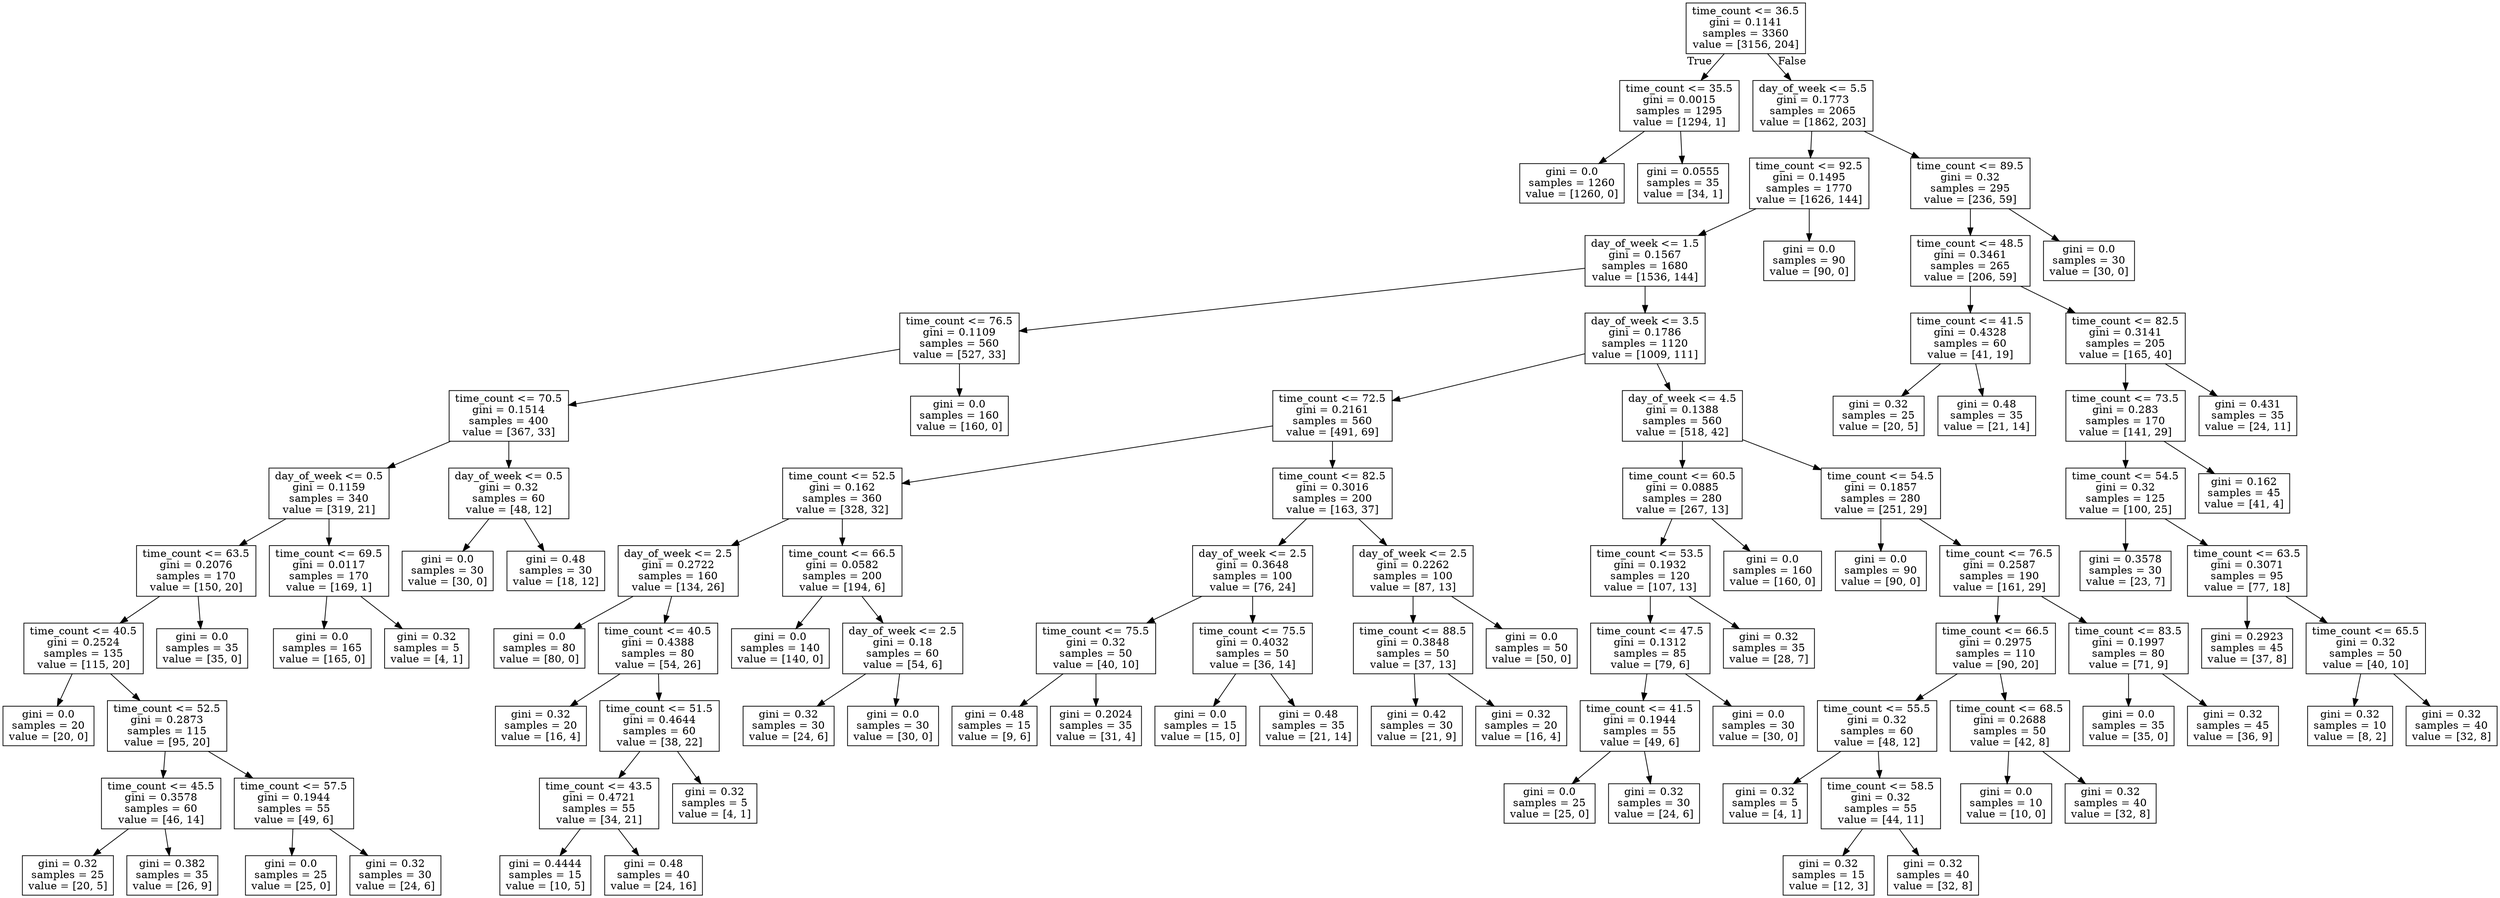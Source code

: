 digraph Tree {
node [shape=box] ;
0 [label="time_count <= 36.5\ngini = 0.1141\nsamples = 3360\nvalue = [3156, 204]"] ;
1 [label="time_count <= 35.5\ngini = 0.0015\nsamples = 1295\nvalue = [1294, 1]"] ;
0 -> 1 [labeldistance=2.5, labelangle=45, headlabel="True"] ;
2 [label="gini = 0.0\nsamples = 1260\nvalue = [1260, 0]"] ;
1 -> 2 ;
3 [label="gini = 0.0555\nsamples = 35\nvalue = [34, 1]"] ;
1 -> 3 ;
4 [label="day_of_week <= 5.5\ngini = 0.1773\nsamples = 2065\nvalue = [1862, 203]"] ;
0 -> 4 [labeldistance=2.5, labelangle=-45, headlabel="False"] ;
5 [label="time_count <= 92.5\ngini = 0.1495\nsamples = 1770\nvalue = [1626, 144]"] ;
4 -> 5 ;
6 [label="day_of_week <= 1.5\ngini = 0.1567\nsamples = 1680\nvalue = [1536, 144]"] ;
5 -> 6 ;
7 [label="time_count <= 76.5\ngini = 0.1109\nsamples = 560\nvalue = [527, 33]"] ;
6 -> 7 ;
8 [label="time_count <= 70.5\ngini = 0.1514\nsamples = 400\nvalue = [367, 33]"] ;
7 -> 8 ;
9 [label="day_of_week <= 0.5\ngini = 0.1159\nsamples = 340\nvalue = [319, 21]"] ;
8 -> 9 ;
10 [label="time_count <= 63.5\ngini = 0.2076\nsamples = 170\nvalue = [150, 20]"] ;
9 -> 10 ;
11 [label="time_count <= 40.5\ngini = 0.2524\nsamples = 135\nvalue = [115, 20]"] ;
10 -> 11 ;
12 [label="gini = 0.0\nsamples = 20\nvalue = [20, 0]"] ;
11 -> 12 ;
13 [label="time_count <= 52.5\ngini = 0.2873\nsamples = 115\nvalue = [95, 20]"] ;
11 -> 13 ;
14 [label="time_count <= 45.5\ngini = 0.3578\nsamples = 60\nvalue = [46, 14]"] ;
13 -> 14 ;
15 [label="gini = 0.32\nsamples = 25\nvalue = [20, 5]"] ;
14 -> 15 ;
16 [label="gini = 0.382\nsamples = 35\nvalue = [26, 9]"] ;
14 -> 16 ;
17 [label="time_count <= 57.5\ngini = 0.1944\nsamples = 55\nvalue = [49, 6]"] ;
13 -> 17 ;
18 [label="gini = 0.0\nsamples = 25\nvalue = [25, 0]"] ;
17 -> 18 ;
19 [label="gini = 0.32\nsamples = 30\nvalue = [24, 6]"] ;
17 -> 19 ;
20 [label="gini = 0.0\nsamples = 35\nvalue = [35, 0]"] ;
10 -> 20 ;
21 [label="time_count <= 69.5\ngini = 0.0117\nsamples = 170\nvalue = [169, 1]"] ;
9 -> 21 ;
22 [label="gini = 0.0\nsamples = 165\nvalue = [165, 0]"] ;
21 -> 22 ;
23 [label="gini = 0.32\nsamples = 5\nvalue = [4, 1]"] ;
21 -> 23 ;
24 [label="day_of_week <= 0.5\ngini = 0.32\nsamples = 60\nvalue = [48, 12]"] ;
8 -> 24 ;
25 [label="gini = 0.0\nsamples = 30\nvalue = [30, 0]"] ;
24 -> 25 ;
26 [label="gini = 0.48\nsamples = 30\nvalue = [18, 12]"] ;
24 -> 26 ;
27 [label="gini = 0.0\nsamples = 160\nvalue = [160, 0]"] ;
7 -> 27 ;
28 [label="day_of_week <= 3.5\ngini = 0.1786\nsamples = 1120\nvalue = [1009, 111]"] ;
6 -> 28 ;
29 [label="time_count <= 72.5\ngini = 0.2161\nsamples = 560\nvalue = [491, 69]"] ;
28 -> 29 ;
30 [label="time_count <= 52.5\ngini = 0.162\nsamples = 360\nvalue = [328, 32]"] ;
29 -> 30 ;
31 [label="day_of_week <= 2.5\ngini = 0.2722\nsamples = 160\nvalue = [134, 26]"] ;
30 -> 31 ;
32 [label="gini = 0.0\nsamples = 80\nvalue = [80, 0]"] ;
31 -> 32 ;
33 [label="time_count <= 40.5\ngini = 0.4388\nsamples = 80\nvalue = [54, 26]"] ;
31 -> 33 ;
34 [label="gini = 0.32\nsamples = 20\nvalue = [16, 4]"] ;
33 -> 34 ;
35 [label="time_count <= 51.5\ngini = 0.4644\nsamples = 60\nvalue = [38, 22]"] ;
33 -> 35 ;
36 [label="time_count <= 43.5\ngini = 0.4721\nsamples = 55\nvalue = [34, 21]"] ;
35 -> 36 ;
37 [label="gini = 0.4444\nsamples = 15\nvalue = [10, 5]"] ;
36 -> 37 ;
38 [label="gini = 0.48\nsamples = 40\nvalue = [24, 16]"] ;
36 -> 38 ;
39 [label="gini = 0.32\nsamples = 5\nvalue = [4, 1]"] ;
35 -> 39 ;
40 [label="time_count <= 66.5\ngini = 0.0582\nsamples = 200\nvalue = [194, 6]"] ;
30 -> 40 ;
41 [label="gini = 0.0\nsamples = 140\nvalue = [140, 0]"] ;
40 -> 41 ;
42 [label="day_of_week <= 2.5\ngini = 0.18\nsamples = 60\nvalue = [54, 6]"] ;
40 -> 42 ;
43 [label="gini = 0.32\nsamples = 30\nvalue = [24, 6]"] ;
42 -> 43 ;
44 [label="gini = 0.0\nsamples = 30\nvalue = [30, 0]"] ;
42 -> 44 ;
45 [label="time_count <= 82.5\ngini = 0.3016\nsamples = 200\nvalue = [163, 37]"] ;
29 -> 45 ;
46 [label="day_of_week <= 2.5\ngini = 0.3648\nsamples = 100\nvalue = [76, 24]"] ;
45 -> 46 ;
47 [label="time_count <= 75.5\ngini = 0.32\nsamples = 50\nvalue = [40, 10]"] ;
46 -> 47 ;
48 [label="gini = 0.48\nsamples = 15\nvalue = [9, 6]"] ;
47 -> 48 ;
49 [label="gini = 0.2024\nsamples = 35\nvalue = [31, 4]"] ;
47 -> 49 ;
50 [label="time_count <= 75.5\ngini = 0.4032\nsamples = 50\nvalue = [36, 14]"] ;
46 -> 50 ;
51 [label="gini = 0.0\nsamples = 15\nvalue = [15, 0]"] ;
50 -> 51 ;
52 [label="gini = 0.48\nsamples = 35\nvalue = [21, 14]"] ;
50 -> 52 ;
53 [label="day_of_week <= 2.5\ngini = 0.2262\nsamples = 100\nvalue = [87, 13]"] ;
45 -> 53 ;
54 [label="time_count <= 88.5\ngini = 0.3848\nsamples = 50\nvalue = [37, 13]"] ;
53 -> 54 ;
55 [label="gini = 0.42\nsamples = 30\nvalue = [21, 9]"] ;
54 -> 55 ;
56 [label="gini = 0.32\nsamples = 20\nvalue = [16, 4]"] ;
54 -> 56 ;
57 [label="gini = 0.0\nsamples = 50\nvalue = [50, 0]"] ;
53 -> 57 ;
58 [label="day_of_week <= 4.5\ngini = 0.1388\nsamples = 560\nvalue = [518, 42]"] ;
28 -> 58 ;
59 [label="time_count <= 60.5\ngini = 0.0885\nsamples = 280\nvalue = [267, 13]"] ;
58 -> 59 ;
60 [label="time_count <= 53.5\ngini = 0.1932\nsamples = 120\nvalue = [107, 13]"] ;
59 -> 60 ;
61 [label="time_count <= 47.5\ngini = 0.1312\nsamples = 85\nvalue = [79, 6]"] ;
60 -> 61 ;
62 [label="time_count <= 41.5\ngini = 0.1944\nsamples = 55\nvalue = [49, 6]"] ;
61 -> 62 ;
63 [label="gini = 0.0\nsamples = 25\nvalue = [25, 0]"] ;
62 -> 63 ;
64 [label="gini = 0.32\nsamples = 30\nvalue = [24, 6]"] ;
62 -> 64 ;
65 [label="gini = 0.0\nsamples = 30\nvalue = [30, 0]"] ;
61 -> 65 ;
66 [label="gini = 0.32\nsamples = 35\nvalue = [28, 7]"] ;
60 -> 66 ;
67 [label="gini = 0.0\nsamples = 160\nvalue = [160, 0]"] ;
59 -> 67 ;
68 [label="time_count <= 54.5\ngini = 0.1857\nsamples = 280\nvalue = [251, 29]"] ;
58 -> 68 ;
69 [label="gini = 0.0\nsamples = 90\nvalue = [90, 0]"] ;
68 -> 69 ;
70 [label="time_count <= 76.5\ngini = 0.2587\nsamples = 190\nvalue = [161, 29]"] ;
68 -> 70 ;
71 [label="time_count <= 66.5\ngini = 0.2975\nsamples = 110\nvalue = [90, 20]"] ;
70 -> 71 ;
72 [label="time_count <= 55.5\ngini = 0.32\nsamples = 60\nvalue = [48, 12]"] ;
71 -> 72 ;
73 [label="gini = 0.32\nsamples = 5\nvalue = [4, 1]"] ;
72 -> 73 ;
74 [label="time_count <= 58.5\ngini = 0.32\nsamples = 55\nvalue = [44, 11]"] ;
72 -> 74 ;
75 [label="gini = 0.32\nsamples = 15\nvalue = [12, 3]"] ;
74 -> 75 ;
76 [label="gini = 0.32\nsamples = 40\nvalue = [32, 8]"] ;
74 -> 76 ;
77 [label="time_count <= 68.5\ngini = 0.2688\nsamples = 50\nvalue = [42, 8]"] ;
71 -> 77 ;
78 [label="gini = 0.0\nsamples = 10\nvalue = [10, 0]"] ;
77 -> 78 ;
79 [label="gini = 0.32\nsamples = 40\nvalue = [32, 8]"] ;
77 -> 79 ;
80 [label="time_count <= 83.5\ngini = 0.1997\nsamples = 80\nvalue = [71, 9]"] ;
70 -> 80 ;
81 [label="gini = 0.0\nsamples = 35\nvalue = [35, 0]"] ;
80 -> 81 ;
82 [label="gini = 0.32\nsamples = 45\nvalue = [36, 9]"] ;
80 -> 82 ;
83 [label="gini = 0.0\nsamples = 90\nvalue = [90, 0]"] ;
5 -> 83 ;
84 [label="time_count <= 89.5\ngini = 0.32\nsamples = 295\nvalue = [236, 59]"] ;
4 -> 84 ;
85 [label="time_count <= 48.5\ngini = 0.3461\nsamples = 265\nvalue = [206, 59]"] ;
84 -> 85 ;
86 [label="time_count <= 41.5\ngini = 0.4328\nsamples = 60\nvalue = [41, 19]"] ;
85 -> 86 ;
87 [label="gini = 0.32\nsamples = 25\nvalue = [20, 5]"] ;
86 -> 87 ;
88 [label="gini = 0.48\nsamples = 35\nvalue = [21, 14]"] ;
86 -> 88 ;
89 [label="time_count <= 82.5\ngini = 0.3141\nsamples = 205\nvalue = [165, 40]"] ;
85 -> 89 ;
90 [label="time_count <= 73.5\ngini = 0.283\nsamples = 170\nvalue = [141, 29]"] ;
89 -> 90 ;
91 [label="time_count <= 54.5\ngini = 0.32\nsamples = 125\nvalue = [100, 25]"] ;
90 -> 91 ;
92 [label="gini = 0.3578\nsamples = 30\nvalue = [23, 7]"] ;
91 -> 92 ;
93 [label="time_count <= 63.5\ngini = 0.3071\nsamples = 95\nvalue = [77, 18]"] ;
91 -> 93 ;
94 [label="gini = 0.2923\nsamples = 45\nvalue = [37, 8]"] ;
93 -> 94 ;
95 [label="time_count <= 65.5\ngini = 0.32\nsamples = 50\nvalue = [40, 10]"] ;
93 -> 95 ;
96 [label="gini = 0.32\nsamples = 10\nvalue = [8, 2]"] ;
95 -> 96 ;
97 [label="gini = 0.32\nsamples = 40\nvalue = [32, 8]"] ;
95 -> 97 ;
98 [label="gini = 0.162\nsamples = 45\nvalue = [41, 4]"] ;
90 -> 98 ;
99 [label="gini = 0.431\nsamples = 35\nvalue = [24, 11]"] ;
89 -> 99 ;
100 [label="gini = 0.0\nsamples = 30\nvalue = [30, 0]"] ;
84 -> 100 ;
}